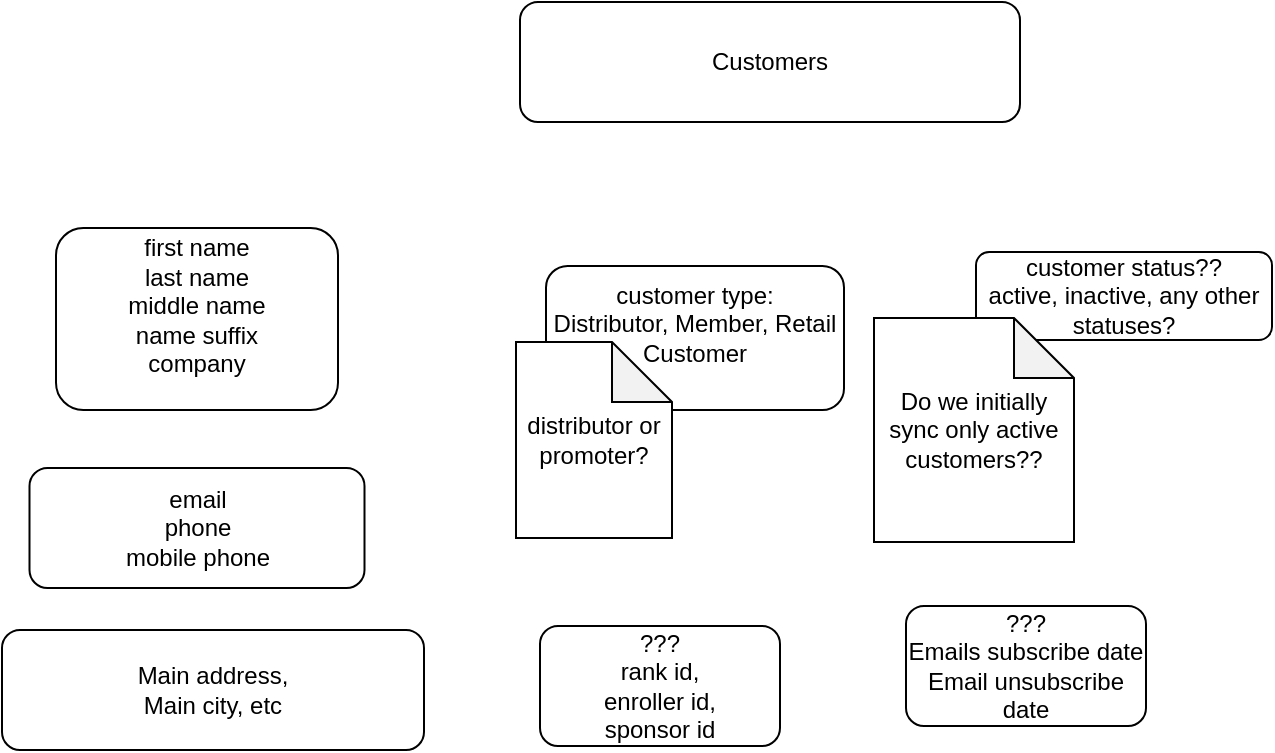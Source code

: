 <mxfile version="24.8.3" pages="2">
  <diagram name="Customers model" id="f17m6HWCYWsZFhoLFdsz">
    <mxGraphModel dx="1562" dy="789" grid="0" gridSize="10" guides="1" tooltips="1" connect="1" arrows="1" fold="1" page="0" pageScale="1" pageWidth="850" pageHeight="1100" math="0" shadow="0">
      <root>
        <mxCell id="0" />
        <mxCell id="1" parent="0" />
        <mxCell id="P4aSkBnPcdyIXx4S7coX-1" value="Customers" style="rounded=1;whiteSpace=wrap;html=1;" vertex="1" parent="1">
          <mxGeometry x="300" y="50" width="250" height="60" as="geometry" />
        </mxCell>
        <mxCell id="P4aSkBnPcdyIXx4S7coX-2" value="first name&lt;div&gt;last name&lt;/div&gt;&lt;div&gt;middle name&lt;/div&gt;&lt;div&gt;name suffix&lt;/div&gt;&lt;div&gt;company&lt;/div&gt;&lt;div&gt;&lt;br&gt;&lt;/div&gt;" style="rounded=1;whiteSpace=wrap;html=1;" vertex="1" parent="1">
          <mxGeometry x="68" y="163" width="141" height="91" as="geometry" />
        </mxCell>
        <mxCell id="P4aSkBnPcdyIXx4S7coX-4" value="customer type:&lt;div&gt;Distributor, Member, Retail Customer&lt;br&gt;&lt;div&gt;&lt;br&gt;&lt;/div&gt;&lt;/div&gt;" style="rounded=1;whiteSpace=wrap;html=1;" vertex="1" parent="1">
          <mxGeometry x="313" y="182" width="149" height="72" as="geometry" />
        </mxCell>
        <mxCell id="P4aSkBnPcdyIXx4S7coX-5" value="distributor or promoter?" style="shape=note;whiteSpace=wrap;html=1;backgroundOutline=1;darkOpacity=0.05;" vertex="1" parent="1">
          <mxGeometry x="298" y="220" width="78" height="98" as="geometry" />
        </mxCell>
        <mxCell id="P4aSkBnPcdyIXx4S7coX-7" value="customer status??&lt;div&gt;active, inactive, any other statuses?&lt;/div&gt;" style="rounded=1;whiteSpace=wrap;html=1;" vertex="1" parent="1">
          <mxGeometry x="528" y="175" width="148" height="44" as="geometry" />
        </mxCell>
        <mxCell id="P4aSkBnPcdyIXx4S7coX-8" value="email&lt;div&gt;phone&lt;/div&gt;&lt;div&gt;mobile phone&lt;/div&gt;" style="rounded=1;whiteSpace=wrap;html=1;" vertex="1" parent="1">
          <mxGeometry x="54.75" y="283" width="167.5" height="60" as="geometry" />
        </mxCell>
        <mxCell id="P4aSkBnPcdyIXx4S7coX-9" value="Main address,&lt;div&gt;Main city, etc&lt;/div&gt;" style="rounded=1;whiteSpace=wrap;html=1;" vertex="1" parent="1">
          <mxGeometry x="41" y="364" width="211" height="60" as="geometry" />
        </mxCell>
        <mxCell id="P4aSkBnPcdyIXx4S7coX-10" value="Do we initially sync only active customers??" style="shape=note;whiteSpace=wrap;html=1;backgroundOutline=1;darkOpacity=0.05;" vertex="1" parent="1">
          <mxGeometry x="477" y="208" width="100" height="112" as="geometry" />
        </mxCell>
        <mxCell id="P4aSkBnPcdyIXx4S7coX-11" value="???&lt;div&gt;rank id,&lt;div&gt;enroller id,&lt;/div&gt;&lt;div&gt;sponsor id&lt;/div&gt;&lt;/div&gt;" style="rounded=1;whiteSpace=wrap;html=1;" vertex="1" parent="1">
          <mxGeometry x="310" y="362" width="120" height="60" as="geometry" />
        </mxCell>
        <mxCell id="P4aSkBnPcdyIXx4S7coX-13" value="???&lt;div&gt;Emails subscribe date&lt;div&gt;Email unsubscribe date&lt;/div&gt;&lt;/div&gt;" style="rounded=1;whiteSpace=wrap;html=1;" vertex="1" parent="1">
          <mxGeometry x="493" y="352" width="120" height="60" as="geometry" />
        </mxCell>
      </root>
    </mxGraphModel>
  </diagram>
  <diagram id="luMExgle0pglKCE3nFfc" name="Products model">
    <mxGraphModel dx="2362" dy="1189" grid="0" gridSize="10" guides="1" tooltips="1" connect="1" arrows="1" fold="1" page="0" pageScale="1" pageWidth="850" pageHeight="1100" math="0" shadow="0">
      <root>
        <mxCell id="0" />
        <mxCell id="1" parent="0" />
        <mxCell id="OO_lLoiiVZ8UmQsB7jjR-1" value="Products" style="rounded=1;whiteSpace=wrap;html=1;" parent="1" vertex="1">
          <mxGeometry x="-329" y="-89" width="197" height="65" as="geometry" />
        </mxCell>
        <mxCell id="OO_lLoiiVZ8UmQsB7jjR-2" value="Enrollment products" style="rounded=1;whiteSpace=wrap;html=1;" parent="1" vertex="1">
          <mxGeometry x="320" y="-89" width="197" height="65" as="geometry" />
        </mxCell>
        <mxCell id="OO_lLoiiVZ8UmQsB7jjR-3" value="title&lt;div&gt;description&lt;/div&gt;" style="rounded=1;whiteSpace=wrap;html=1;" parent="1" vertex="1">
          <mxGeometry x="210" y="-12" width="182" height="42" as="geometry" />
        </mxCell>
        <mxCell id="OO_lLoiiVZ8UmQsB7jjR-4" value="title&lt;div&gt;description&lt;/div&gt;" style="rounded=1;whiteSpace=wrap;html=1;" parent="1" vertex="1">
          <mxGeometry x="-456" y="22" width="182" height="42" as="geometry" />
        </mxCell>
        <mxCell id="OO_lLoiiVZ8UmQsB7jjR-5" value="enrollment kit (true/false):&lt;div&gt;Membership, Promoter starter kit&lt;/div&gt;" style="rounded=1;whiteSpace=wrap;html=1;fillColor=#dae8fc;strokeColor=#6c8ebf;" parent="1" vertex="1">
          <mxGeometry x="356" y="47" width="197" height="42" as="geometry" />
        </mxCell>
        <mxCell id="OO_lLoiiVZ8UmQsB7jjR-6" value="language:&lt;div&gt;English, Spanish, French&lt;/div&gt;" style="rounded=1;whiteSpace=wrap;html=1;fillColor=#dae8fc;strokeColor=#6c8ebf;" parent="1" vertex="1">
          <mxGeometry x="285" y="124" width="197" height="42" as="geometry" />
        </mxCell>
        <mxCell id="OO_lLoiiVZ8UmQsB7jjR-7" value="flavor" style="rounded=1;whiteSpace=wrap;html=1;fillColor=#dae8fc;strokeColor=#6c8ebf;" parent="1" vertex="1">
          <mxGeometry x="-329" y="82" width="197" height="42" as="geometry" />
        </mxCell>
        <mxCell id="OO_lLoiiVZ8UmQsB7jjR-8" value="case size (single/case)" style="rounded=1;whiteSpace=wrap;html=1;fillColor=#dae8fc;strokeColor=#6c8ebf;" parent="1" vertex="1">
          <mxGeometry x="-329" y="142" width="197" height="42" as="geometry" />
        </mxCell>
        <mxCell id="OO_lLoiiVZ8UmQsB7jjR-10" value="business volume&lt;div&gt;commisionable volume&lt;span style=&quot;background-color: initial;&quot;&gt;&amp;nbsp;&lt;/span&gt;&lt;/div&gt;" style="rounded=1;whiteSpace=wrap;html=1;" parent="1" vertex="1">
          <mxGeometry x="-577" y="203" width="232" height="49" as="geometry" />
        </mxCell>
        <mxCell id="Fbq5cUorgKyG9aidBb1q-2" value="virtual item" style="text;html=1;align=center;verticalAlign=middle;whiteSpace=wrap;rounded=0;" vertex="1" parent="1">
          <mxGeometry x="-303" y="219" width="73" height="34" as="geometry" />
        </mxCell>
        <mxCell id="Fbq5cUorgKyG9aidBb1q-4" value="new" style="text;html=1;align=center;verticalAlign=middle;whiteSpace=wrap;rounded=0;" vertex="1" parent="1">
          <mxGeometry x="-212" y="212.5" width="67" height="36.5" as="geometry" />
        </mxCell>
        <mxCell id="Fbq5cUorgKyG9aidBb1q-6" value="3 for free items&amp;nbsp;" style="text;html=1;align=center;verticalAlign=middle;whiteSpace=wrap;rounded=0;" vertex="1" parent="1">
          <mxGeometry x="-261" y="256" width="109" height="37" as="geometry" />
        </mxCell>
        <mxCell id="Fbq5cUorgKyG9aidBb1q-7" value="allow recurring order" style="text;html=1;align=center;verticalAlign=middle;whiteSpace=wrap;rounded=0;" vertex="1" parent="1">
          <mxGeometry x="-368" y="284" width="109" height="37" as="geometry" />
        </mxCell>
      </root>
    </mxGraphModel>
  </diagram>
</mxfile>
